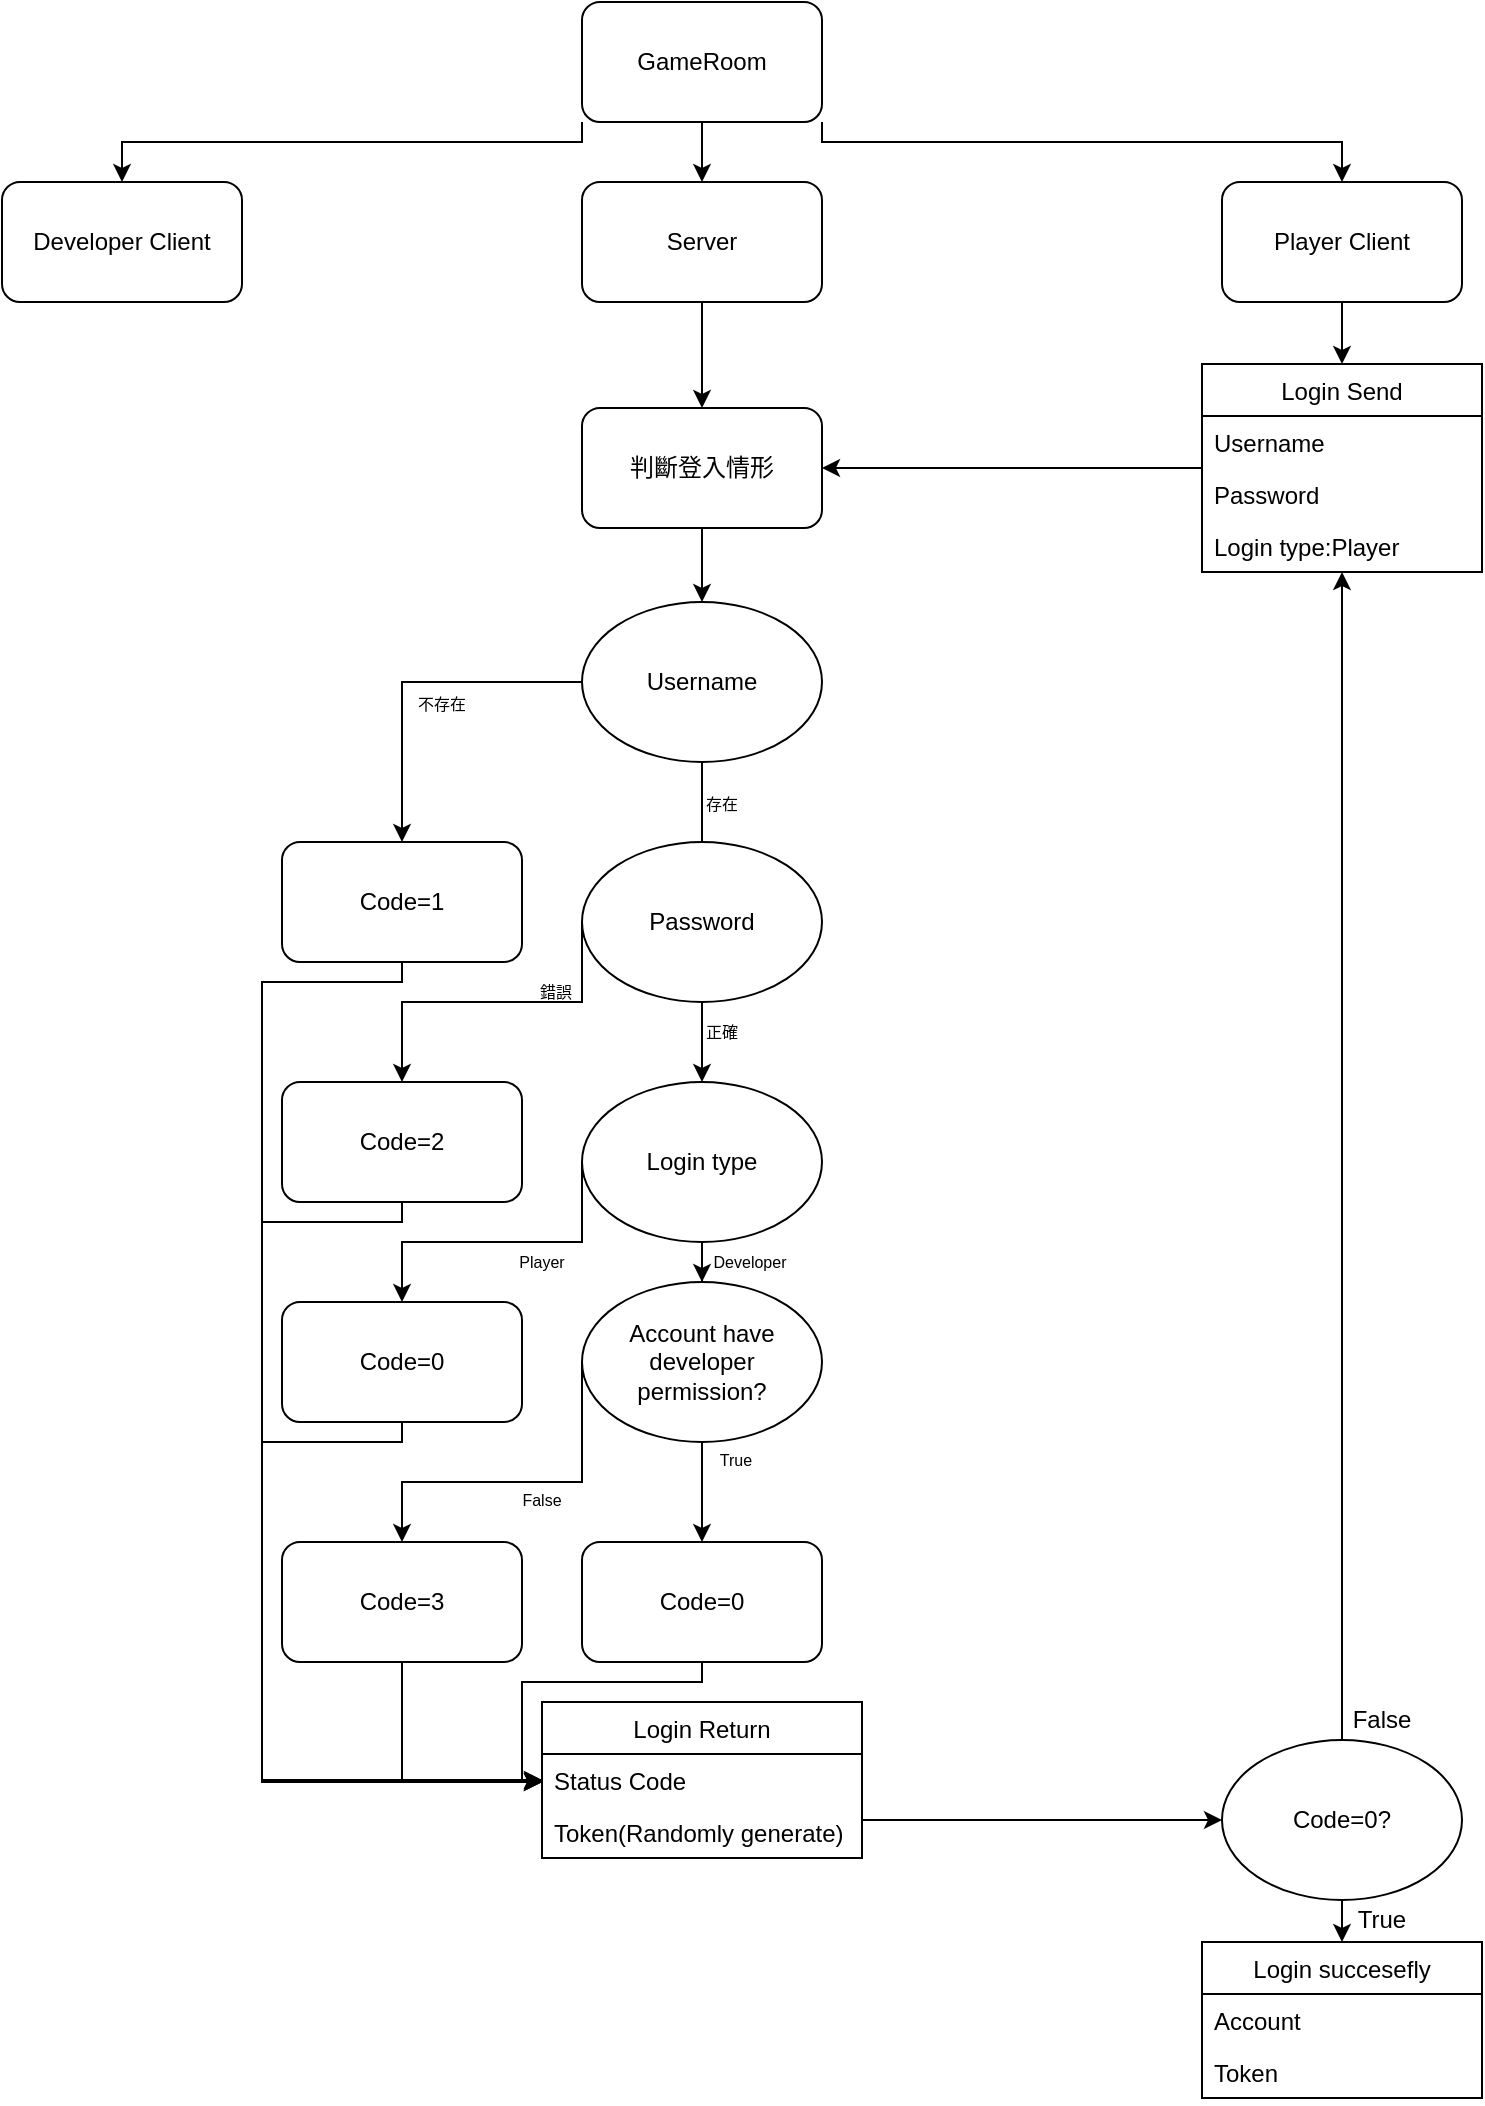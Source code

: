 <mxfile version="15.0.6" type="github">
  <diagram id="2F14lIFTJIh4kltIJnCL" name="Page-1">
    <mxGraphModel dx="981" dy="545" grid="1" gridSize="10" guides="1" tooltips="1" connect="1" arrows="1" fold="1" page="1" pageScale="1" pageWidth="827" pageHeight="1169" math="0" shadow="0">
      <root>
        <mxCell id="0" />
        <mxCell id="1" parent="0" />
        <mxCell id="hgSRxLlvKAgDmwlohQyx-31" value="" style="edgeStyle=orthogonalEdgeStyle;rounded=0;orthogonalLoop=1;jettySize=auto;html=1;" edge="1" parent="1" source="hgSRxLlvKAgDmwlohQyx-2" target="hgSRxLlvKAgDmwlohQyx-7">
          <mxGeometry relative="1" as="geometry" />
        </mxCell>
        <mxCell id="hgSRxLlvKAgDmwlohQyx-32" style="edgeStyle=orthogonalEdgeStyle;rounded=0;orthogonalLoop=1;jettySize=auto;html=1;exitX=0;exitY=1;exitDx=0;exitDy=0;entryX=0.5;entryY=0;entryDx=0;entryDy=0;" edge="1" parent="1" source="hgSRxLlvKAgDmwlohQyx-2" target="hgSRxLlvKAgDmwlohQyx-15">
          <mxGeometry relative="1" as="geometry">
            <Array as="points">
              <mxPoint x="350" y="370" />
              <mxPoint x="120" y="370" />
            </Array>
          </mxGeometry>
        </mxCell>
        <mxCell id="hgSRxLlvKAgDmwlohQyx-33" style="edgeStyle=orthogonalEdgeStyle;rounded=0;orthogonalLoop=1;jettySize=auto;html=1;exitX=1;exitY=1;exitDx=0;exitDy=0;entryX=0.5;entryY=0;entryDx=0;entryDy=0;" edge="1" parent="1" source="hgSRxLlvKAgDmwlohQyx-2" target="hgSRxLlvKAgDmwlohQyx-5">
          <mxGeometry relative="1" as="geometry">
            <Array as="points">
              <mxPoint x="470" y="370" />
              <mxPoint x="730" y="370" />
            </Array>
          </mxGeometry>
        </mxCell>
        <mxCell id="hgSRxLlvKAgDmwlohQyx-2" value="GameRoom" style="rounded=1;whiteSpace=wrap;html=1;" vertex="1" parent="1">
          <mxGeometry x="350" y="300" width="120" height="60" as="geometry" />
        </mxCell>
        <mxCell id="hgSRxLlvKAgDmwlohQyx-39" style="edgeStyle=orthogonalEdgeStyle;rounded=0;orthogonalLoop=1;jettySize=auto;html=1;" edge="1" parent="1" source="hgSRxLlvKAgDmwlohQyx-5" target="hgSRxLlvKAgDmwlohQyx-19">
          <mxGeometry relative="1" as="geometry" />
        </mxCell>
        <mxCell id="hgSRxLlvKAgDmwlohQyx-5" value="&lt;div&gt;Player Client&lt;/div&gt;" style="rounded=1;whiteSpace=wrap;html=1;" vertex="1" parent="1">
          <mxGeometry x="670" y="390" width="120" height="60" as="geometry" />
        </mxCell>
        <mxCell id="hgSRxLlvKAgDmwlohQyx-35" value="" style="edgeStyle=orthogonalEdgeStyle;rounded=0;orthogonalLoop=1;jettySize=auto;html=1;" edge="1" parent="1" source="hgSRxLlvKAgDmwlohQyx-7" target="hgSRxLlvKAgDmwlohQyx-34">
          <mxGeometry relative="1" as="geometry" />
        </mxCell>
        <mxCell id="hgSRxLlvKAgDmwlohQyx-7" value="Server" style="rounded=1;whiteSpace=wrap;html=1;" vertex="1" parent="1">
          <mxGeometry x="350" y="390" width="120" height="60" as="geometry" />
        </mxCell>
        <mxCell id="hgSRxLlvKAgDmwlohQyx-15" value="Developer Client" style="rounded=1;whiteSpace=wrap;html=1;" vertex="1" parent="1">
          <mxGeometry x="60" y="390" width="120" height="60" as="geometry" />
        </mxCell>
        <mxCell id="hgSRxLlvKAgDmwlohQyx-42" value="" style="edgeStyle=orthogonalEdgeStyle;rounded=0;orthogonalLoop=1;jettySize=auto;html=1;" edge="1" parent="1" source="hgSRxLlvKAgDmwlohQyx-19" target="hgSRxLlvKAgDmwlohQyx-34">
          <mxGeometry relative="1" as="geometry" />
        </mxCell>
        <mxCell id="hgSRxLlvKAgDmwlohQyx-19" value="Login Send" style="swimlane;fontStyle=0;childLayout=stackLayout;horizontal=1;startSize=26;horizontalStack=0;resizeParent=1;resizeParentMax=0;resizeLast=0;collapsible=1;marginBottom=0;" vertex="1" parent="1">
          <mxGeometry x="660" y="481" width="140" height="104" as="geometry" />
        </mxCell>
        <mxCell id="hgSRxLlvKAgDmwlohQyx-20" value="Username" style="text;strokeColor=none;fillColor=none;align=left;verticalAlign=top;spacingLeft=4;spacingRight=4;overflow=hidden;rotatable=0;points=[[0,0.5],[1,0.5]];portConstraint=eastwest;" vertex="1" parent="hgSRxLlvKAgDmwlohQyx-19">
          <mxGeometry y="26" width="140" height="26" as="geometry" />
        </mxCell>
        <mxCell id="hgSRxLlvKAgDmwlohQyx-21" value="Password" style="text;strokeColor=none;fillColor=none;align=left;verticalAlign=top;spacingLeft=4;spacingRight=4;overflow=hidden;rotatable=0;points=[[0,0.5],[1,0.5]];portConstraint=eastwest;" vertex="1" parent="hgSRxLlvKAgDmwlohQyx-19">
          <mxGeometry y="52" width="140" height="26" as="geometry" />
        </mxCell>
        <mxCell id="hgSRxLlvKAgDmwlohQyx-75" value="Login type:Player" style="text;strokeColor=none;fillColor=none;align=left;verticalAlign=top;spacingLeft=4;spacingRight=4;overflow=hidden;rotatable=0;points=[[0,0.5],[1,0.5]];portConstraint=eastwest;" vertex="1" parent="hgSRxLlvKAgDmwlohQyx-19">
          <mxGeometry y="78" width="140" height="26" as="geometry" />
        </mxCell>
        <mxCell id="hgSRxLlvKAgDmwlohQyx-100" style="edgeStyle=orthogonalEdgeStyle;rounded=0;orthogonalLoop=1;jettySize=auto;html=1;entryX=0;entryY=0.5;entryDx=0;entryDy=0;fontSize=12;" edge="1" parent="1" source="hgSRxLlvKAgDmwlohQyx-24" target="hgSRxLlvKAgDmwlohQyx-101">
          <mxGeometry relative="1" as="geometry">
            <mxPoint x="670" y="1198" as="targetPoint" />
            <Array as="points">
              <mxPoint x="580" y="1209" />
              <mxPoint x="580" y="1209" />
            </Array>
          </mxGeometry>
        </mxCell>
        <mxCell id="hgSRxLlvKAgDmwlohQyx-24" value="Login Return" style="swimlane;fontStyle=0;childLayout=stackLayout;horizontal=1;startSize=26;horizontalStack=0;resizeParent=1;resizeParentMax=0;resizeLast=0;collapsible=1;marginBottom=0;" vertex="1" parent="1">
          <mxGeometry x="330" y="1150" width="160" height="78" as="geometry" />
        </mxCell>
        <mxCell id="hgSRxLlvKAgDmwlohQyx-25" value="Status Code" style="text;strokeColor=none;fillColor=none;align=left;verticalAlign=top;spacingLeft=4;spacingRight=4;overflow=hidden;rotatable=0;points=[[0,0.5],[1,0.5]];portConstraint=eastwest;" vertex="1" parent="hgSRxLlvKAgDmwlohQyx-24">
          <mxGeometry y="26" width="160" height="26" as="geometry" />
        </mxCell>
        <mxCell id="hgSRxLlvKAgDmwlohQyx-26" value="Token(Randomly generate)" style="text;strokeColor=none;fillColor=none;align=left;verticalAlign=top;spacingLeft=4;spacingRight=4;overflow=hidden;rotatable=0;points=[[0,0.5],[1,0.5]];portConstraint=eastwest;" vertex="1" parent="hgSRxLlvKAgDmwlohQyx-24">
          <mxGeometry y="52" width="160" height="26" as="geometry" />
        </mxCell>
        <mxCell id="hgSRxLlvKAgDmwlohQyx-45" value="" style="edgeStyle=orthogonalEdgeStyle;rounded=0;orthogonalLoop=1;jettySize=auto;html=1;" edge="1" parent="1" source="hgSRxLlvKAgDmwlohQyx-34" target="hgSRxLlvKAgDmwlohQyx-44">
          <mxGeometry relative="1" as="geometry" />
        </mxCell>
        <mxCell id="hgSRxLlvKAgDmwlohQyx-34" value="判斷登入情形" style="rounded=1;whiteSpace=wrap;html=1;" vertex="1" parent="1">
          <mxGeometry x="350" y="503" width="120" height="60" as="geometry" />
        </mxCell>
        <mxCell id="hgSRxLlvKAgDmwlohQyx-48" style="edgeStyle=orthogonalEdgeStyle;rounded=0;orthogonalLoop=1;jettySize=auto;html=1;exitX=0;exitY=1;exitDx=0;exitDy=0;entryX=0.5;entryY=0;entryDx=0;entryDy=0;" edge="1" parent="1" source="hgSRxLlvKAgDmwlohQyx-44" target="hgSRxLlvKAgDmwlohQyx-47">
          <mxGeometry relative="1" as="geometry">
            <Array as="points">
              <mxPoint x="368" y="640" />
              <mxPoint x="260" y="640" />
            </Array>
          </mxGeometry>
        </mxCell>
        <mxCell id="hgSRxLlvKAgDmwlohQyx-56" style="edgeStyle=orthogonalEdgeStyle;rounded=0;orthogonalLoop=1;jettySize=auto;html=1;exitX=0.5;exitY=1;exitDx=0;exitDy=0;entryX=0.5;entryY=0;entryDx=0;entryDy=0;" edge="1" parent="1" source="hgSRxLlvKAgDmwlohQyx-44" target="hgSRxLlvKAgDmwlohQyx-55">
          <mxGeometry relative="1" as="geometry">
            <Array as="points">
              <mxPoint x="410" y="740" />
            </Array>
          </mxGeometry>
        </mxCell>
        <mxCell id="hgSRxLlvKAgDmwlohQyx-44" value="Username" style="ellipse;whiteSpace=wrap;html=1;rounded=0;glass=0;strokeColor=#000000;align=center;" vertex="1" parent="1">
          <mxGeometry x="350" y="600" width="120" height="80" as="geometry" />
        </mxCell>
        <mxCell id="hgSRxLlvKAgDmwlohQyx-96" style="edgeStyle=orthogonalEdgeStyle;rounded=0;orthogonalLoop=1;jettySize=auto;html=1;exitX=0.5;exitY=1;exitDx=0;exitDy=0;entryX=0;entryY=0.5;entryDx=0;entryDy=0;fontSize=12;" edge="1" parent="1" source="hgSRxLlvKAgDmwlohQyx-47" target="hgSRxLlvKAgDmwlohQyx-25">
          <mxGeometry relative="1" as="geometry">
            <Array as="points">
              <mxPoint x="260" y="790" />
              <mxPoint x="190" y="790" />
              <mxPoint x="190" y="1189" />
            </Array>
          </mxGeometry>
        </mxCell>
        <mxCell id="hgSRxLlvKAgDmwlohQyx-47" value="Code=1" style="rounded=1;whiteSpace=wrap;html=1;glass=0;strokeColor=#000000;align=center;" vertex="1" parent="1">
          <mxGeometry x="200" y="720" width="120" height="60" as="geometry" />
        </mxCell>
        <mxCell id="hgSRxLlvKAgDmwlohQyx-49" value="&lt;font style=&quot;font-size: 8px&quot;&gt;不&lt;/font&gt;&lt;font style=&quot;font-size: 8px&quot;&gt;存在&lt;/font&gt;" style="text;html=1;strokeColor=none;fillColor=none;align=center;verticalAlign=middle;whiteSpace=wrap;rounded=0;glass=0;" vertex="1" parent="1">
          <mxGeometry x="260" y="640" width="40" height="20" as="geometry" />
        </mxCell>
        <mxCell id="hgSRxLlvKAgDmwlohQyx-54" value="&lt;font style=&quot;font-size: 8px&quot;&gt;存在&lt;/font&gt;" style="text;html=1;strokeColor=none;fillColor=none;align=center;verticalAlign=middle;whiteSpace=wrap;rounded=0;glass=0;" vertex="1" parent="1">
          <mxGeometry x="400" y="690" width="40" height="20" as="geometry" />
        </mxCell>
        <mxCell id="hgSRxLlvKAgDmwlohQyx-78" style="edgeStyle=orthogonalEdgeStyle;rounded=0;orthogonalLoop=1;jettySize=auto;html=1;exitX=0;exitY=0.5;exitDx=0;exitDy=0;fontSize=12;" edge="1" parent="1" source="hgSRxLlvKAgDmwlohQyx-55" target="hgSRxLlvKAgDmwlohQyx-57">
          <mxGeometry relative="1" as="geometry">
            <Array as="points">
              <mxPoint x="350" y="800" />
              <mxPoint x="260" y="800" />
            </Array>
          </mxGeometry>
        </mxCell>
        <mxCell id="hgSRxLlvKAgDmwlohQyx-80" value="" style="edgeStyle=orthogonalEdgeStyle;rounded=0;orthogonalLoop=1;jettySize=auto;html=1;fontSize=12;entryX=0.5;entryY=0;entryDx=0;entryDy=0;" edge="1" parent="1" source="hgSRxLlvKAgDmwlohQyx-55" target="hgSRxLlvKAgDmwlohQyx-67">
          <mxGeometry relative="1" as="geometry" />
        </mxCell>
        <mxCell id="hgSRxLlvKAgDmwlohQyx-55" value="Password" style="ellipse;whiteSpace=wrap;html=1;rounded=0;glass=0;strokeColor=#000000;align=center;" vertex="1" parent="1">
          <mxGeometry x="350" y="720" width="120" height="80" as="geometry" />
        </mxCell>
        <mxCell id="hgSRxLlvKAgDmwlohQyx-95" style="edgeStyle=orthogonalEdgeStyle;rounded=0;orthogonalLoop=1;jettySize=auto;html=1;exitX=0.5;exitY=1;exitDx=0;exitDy=0;fontSize=12;" edge="1" parent="1" source="hgSRxLlvKAgDmwlohQyx-57">
          <mxGeometry relative="1" as="geometry">
            <mxPoint x="330" y="1190" as="targetPoint" />
            <Array as="points">
              <mxPoint x="260" y="910" />
              <mxPoint x="190" y="910" />
              <mxPoint x="190" y="1190" />
            </Array>
          </mxGeometry>
        </mxCell>
        <mxCell id="hgSRxLlvKAgDmwlohQyx-57" value="Code=2" style="rounded=1;whiteSpace=wrap;html=1;glass=0;strokeColor=#000000;align=center;" vertex="1" parent="1">
          <mxGeometry x="200" y="840" width="120" height="60" as="geometry" />
        </mxCell>
        <mxCell id="hgSRxLlvKAgDmwlohQyx-63" value="錯誤" style="text;html=1;strokeColor=none;fillColor=none;align=center;verticalAlign=middle;whiteSpace=wrap;rounded=0;glass=0;fontSize=8;" vertex="1" parent="1">
          <mxGeometry x="324" y="790" width="26" height="10" as="geometry" />
        </mxCell>
        <mxCell id="hgSRxLlvKAgDmwlohQyx-66" value="正確" style="text;html=1;strokeColor=none;fillColor=none;align=center;verticalAlign=middle;whiteSpace=wrap;rounded=0;glass=0;fontSize=8;" vertex="1" parent="1">
          <mxGeometry x="407" y="810" width="26" height="10" as="geometry" />
        </mxCell>
        <mxCell id="hgSRxLlvKAgDmwlohQyx-81" style="edgeStyle=orthogonalEdgeStyle;rounded=0;orthogonalLoop=1;jettySize=auto;html=1;exitX=0;exitY=0.5;exitDx=0;exitDy=0;entryX=0.5;entryY=0;entryDx=0;entryDy=0;fontSize=12;" edge="1" parent="1" source="hgSRxLlvKAgDmwlohQyx-67" target="hgSRxLlvKAgDmwlohQyx-69">
          <mxGeometry relative="1" as="geometry">
            <Array as="points">
              <mxPoint x="350" y="920" />
              <mxPoint x="260" y="920" />
            </Array>
          </mxGeometry>
        </mxCell>
        <mxCell id="hgSRxLlvKAgDmwlohQyx-82" value="" style="edgeStyle=orthogonalEdgeStyle;rounded=0;orthogonalLoop=1;jettySize=auto;html=1;fontSize=12;" edge="1" parent="1" source="hgSRxLlvKAgDmwlohQyx-67" target="hgSRxLlvKAgDmwlohQyx-74">
          <mxGeometry relative="1" as="geometry" />
        </mxCell>
        <mxCell id="hgSRxLlvKAgDmwlohQyx-67" value="&lt;font style=&quot;font-size: 12px&quot;&gt;Login type&lt;/font&gt;" style="ellipse;whiteSpace=wrap;html=1;rounded=0;glass=0;fontSize=8;strokeColor=#000000;align=center;" vertex="1" parent="1">
          <mxGeometry x="350" y="840" width="120" height="80" as="geometry" />
        </mxCell>
        <mxCell id="hgSRxLlvKAgDmwlohQyx-93" style="edgeStyle=orthogonalEdgeStyle;rounded=0;orthogonalLoop=1;jettySize=auto;html=1;exitX=0.5;exitY=1;exitDx=0;exitDy=0;fontSize=12;" edge="1" parent="1" source="hgSRxLlvKAgDmwlohQyx-69">
          <mxGeometry relative="1" as="geometry">
            <mxPoint x="330" y="1190" as="targetPoint" />
            <Array as="points">
              <mxPoint x="260" y="1020" />
              <mxPoint x="190" y="1020" />
              <mxPoint x="190" y="1190" />
            </Array>
          </mxGeometry>
        </mxCell>
        <mxCell id="hgSRxLlvKAgDmwlohQyx-69" value="Code=0" style="rounded=1;whiteSpace=wrap;html=1;glass=0;fontSize=12;strokeColor=#000000;align=center;" vertex="1" parent="1">
          <mxGeometry x="200" y="950" width="120" height="60" as="geometry" />
        </mxCell>
        <mxCell id="hgSRxLlvKAgDmwlohQyx-71" value="Player" style="text;html=1;strokeColor=none;fillColor=none;align=center;verticalAlign=middle;whiteSpace=wrap;rounded=0;glass=0;fontSize=8;" vertex="1" parent="1">
          <mxGeometry x="310" y="920" width="40" height="20" as="geometry" />
        </mxCell>
        <mxCell id="hgSRxLlvKAgDmwlohQyx-85" value="" style="edgeStyle=orthogonalEdgeStyle;rounded=0;orthogonalLoop=1;jettySize=auto;html=1;fontSize=8;" edge="1" parent="1" source="hgSRxLlvKAgDmwlohQyx-74" target="hgSRxLlvKAgDmwlohQyx-84">
          <mxGeometry relative="1" as="geometry" />
        </mxCell>
        <mxCell id="hgSRxLlvKAgDmwlohQyx-87" style="edgeStyle=orthogonalEdgeStyle;rounded=0;orthogonalLoop=1;jettySize=auto;html=1;exitX=0;exitY=0.5;exitDx=0;exitDy=0;entryX=0.5;entryY=0;entryDx=0;entryDy=0;fontSize=12;" edge="1" parent="1" source="hgSRxLlvKAgDmwlohQyx-74" target="hgSRxLlvKAgDmwlohQyx-86">
          <mxGeometry relative="1" as="geometry">
            <Array as="points">
              <mxPoint x="350" y="1040" />
              <mxPoint x="260" y="1040" />
            </Array>
          </mxGeometry>
        </mxCell>
        <mxCell id="hgSRxLlvKAgDmwlohQyx-74" value="Account have developer permission?" style="ellipse;whiteSpace=wrap;html=1;rounded=0;glass=0;fontSize=12;strokeColor=#000000;align=center;" vertex="1" parent="1">
          <mxGeometry x="350" y="940" width="120" height="80" as="geometry" />
        </mxCell>
        <mxCell id="hgSRxLlvKAgDmwlohQyx-83" value="Developer" style="text;html=1;strokeColor=none;fillColor=none;align=center;verticalAlign=middle;whiteSpace=wrap;rounded=0;glass=0;fontSize=8;" vertex="1" parent="1">
          <mxGeometry x="414" y="920" width="40" height="20" as="geometry" />
        </mxCell>
        <mxCell id="hgSRxLlvKAgDmwlohQyx-94" style="edgeStyle=orthogonalEdgeStyle;rounded=0;orthogonalLoop=1;jettySize=auto;html=1;exitX=0.5;exitY=1;exitDx=0;exitDy=0;fontSize=12;" edge="1" parent="1" source="hgSRxLlvKAgDmwlohQyx-84">
          <mxGeometry relative="1" as="geometry">
            <mxPoint x="330" y="1190" as="targetPoint" />
            <Array as="points">
              <mxPoint x="410" y="1140" />
              <mxPoint x="320" y="1140" />
              <mxPoint x="320" y="1190" />
            </Array>
          </mxGeometry>
        </mxCell>
        <mxCell id="hgSRxLlvKAgDmwlohQyx-84" value="Code=0" style="rounded=1;whiteSpace=wrap;html=1;glass=0;fontSize=12;strokeColor=#000000;align=center;" vertex="1" parent="1">
          <mxGeometry x="350" y="1070" width="120" height="60" as="geometry" />
        </mxCell>
        <mxCell id="hgSRxLlvKAgDmwlohQyx-92" style="edgeStyle=orthogonalEdgeStyle;rounded=0;orthogonalLoop=1;jettySize=auto;html=1;entryX=0;entryY=0.5;entryDx=0;entryDy=0;fontSize=12;" edge="1" parent="1" source="hgSRxLlvKAgDmwlohQyx-86" target="hgSRxLlvKAgDmwlohQyx-25">
          <mxGeometry relative="1" as="geometry" />
        </mxCell>
        <mxCell id="hgSRxLlvKAgDmwlohQyx-86" value="Code=3" style="rounded=1;whiteSpace=wrap;html=1;glass=0;fontSize=12;strokeColor=#000000;align=center;" vertex="1" parent="1">
          <mxGeometry x="200" y="1070" width="120" height="60" as="geometry" />
        </mxCell>
        <mxCell id="hgSRxLlvKAgDmwlohQyx-88" value="True" style="text;html=1;strokeColor=none;fillColor=none;align=center;verticalAlign=middle;whiteSpace=wrap;rounded=0;glass=0;fontSize=8;" vertex="1" parent="1">
          <mxGeometry x="407" y="1019" width="40" height="20" as="geometry" />
        </mxCell>
        <mxCell id="hgSRxLlvKAgDmwlohQyx-89" value="False" style="text;html=1;strokeColor=none;fillColor=none;align=center;verticalAlign=middle;whiteSpace=wrap;rounded=0;glass=0;fontSize=8;" vertex="1" parent="1">
          <mxGeometry x="310" y="1039" width="40" height="20" as="geometry" />
        </mxCell>
        <mxCell id="hgSRxLlvKAgDmwlohQyx-102" style="edgeStyle=orthogonalEdgeStyle;rounded=0;orthogonalLoop=1;jettySize=auto;html=1;fontSize=12;" edge="1" parent="1" source="hgSRxLlvKAgDmwlohQyx-101" target="hgSRxLlvKAgDmwlohQyx-19">
          <mxGeometry relative="1" as="geometry" />
        </mxCell>
        <mxCell id="hgSRxLlvKAgDmwlohQyx-110" style="edgeStyle=orthogonalEdgeStyle;rounded=0;orthogonalLoop=1;jettySize=auto;html=1;fontSize=12;" edge="1" parent="1" source="hgSRxLlvKAgDmwlohQyx-101" target="hgSRxLlvKAgDmwlohQyx-106">
          <mxGeometry relative="1" as="geometry" />
        </mxCell>
        <mxCell id="hgSRxLlvKAgDmwlohQyx-101" value="Code=0?" style="ellipse;whiteSpace=wrap;html=1;rounded=0;glass=0;fontSize=12;strokeColor=#000000;align=center;" vertex="1" parent="1">
          <mxGeometry x="670" y="1169" width="120" height="80" as="geometry" />
        </mxCell>
        <mxCell id="hgSRxLlvKAgDmwlohQyx-103" value="False" style="text;html=1;strokeColor=none;fillColor=none;align=center;verticalAlign=middle;whiteSpace=wrap;rounded=0;glass=0;fontSize=12;" vertex="1" parent="1">
          <mxGeometry x="730" y="1149" width="40" height="20" as="geometry" />
        </mxCell>
        <mxCell id="hgSRxLlvKAgDmwlohQyx-104" value="True" style="text;html=1;strokeColor=none;fillColor=none;align=center;verticalAlign=middle;whiteSpace=wrap;rounded=0;glass=0;fontSize=12;" vertex="1" parent="1">
          <mxGeometry x="730" y="1249" width="40" height="20" as="geometry" />
        </mxCell>
        <mxCell id="hgSRxLlvKAgDmwlohQyx-106" value="Login succesefly" style="swimlane;fontStyle=0;childLayout=stackLayout;horizontal=1;startSize=26;horizontalStack=0;resizeParent=1;resizeParentMax=0;resizeLast=0;collapsible=1;marginBottom=0;rounded=0;glass=0;fontSize=12;strokeColor=#000000;align=center;" vertex="1" parent="1">
          <mxGeometry x="660" y="1270" width="140" height="78" as="geometry" />
        </mxCell>
        <mxCell id="hgSRxLlvKAgDmwlohQyx-111" value="Account" style="text;strokeColor=none;fillColor=none;align=left;verticalAlign=top;spacingLeft=4;spacingRight=4;overflow=hidden;rotatable=0;points=[[0,0.5],[1,0.5]];portConstraint=eastwest;rounded=0;glass=0;fontSize=12;" vertex="1" parent="hgSRxLlvKAgDmwlohQyx-106">
          <mxGeometry y="26" width="140" height="26" as="geometry" />
        </mxCell>
        <mxCell id="hgSRxLlvKAgDmwlohQyx-107" value="Token" style="text;strokeColor=none;fillColor=none;align=left;verticalAlign=top;spacingLeft=4;spacingRight=4;overflow=hidden;rotatable=0;points=[[0,0.5],[1,0.5]];portConstraint=eastwest;" vertex="1" parent="hgSRxLlvKAgDmwlohQyx-106">
          <mxGeometry y="52" width="140" height="26" as="geometry" />
        </mxCell>
      </root>
    </mxGraphModel>
  </diagram>
</mxfile>
